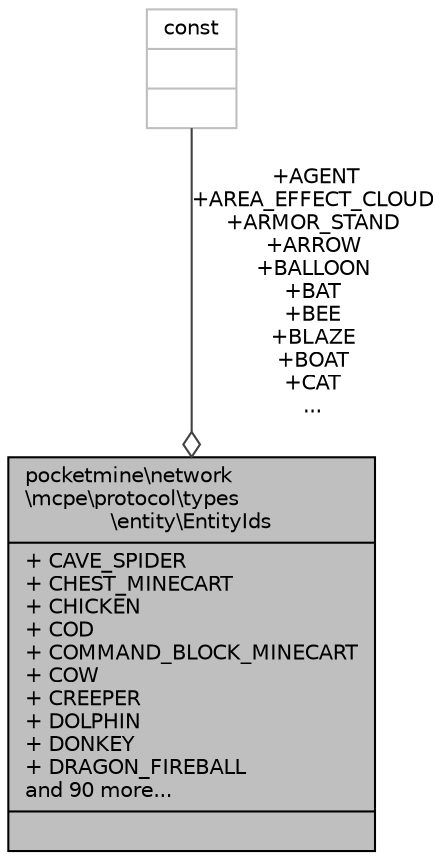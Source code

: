 digraph "pocketmine\network\mcpe\protocol\types\entity\EntityIds"
{
 // INTERACTIVE_SVG=YES
 // LATEX_PDF_SIZE
  edge [fontname="Helvetica",fontsize="10",labelfontname="Helvetica",labelfontsize="10"];
  node [fontname="Helvetica",fontsize="10",shape=record];
  Node1 [label="{pocketmine\\network\l\\mcpe\\protocol\\types\l\\entity\\EntityIds\n|+ CAVE_SPIDER\l+ CHEST_MINECART\l+ CHICKEN\l+ COD\l+ COMMAND_BLOCK_MINECART\l+ COW\l+ CREEPER\l+ DOLPHIN\l+ DONKEY\l+ DRAGON_FIREBALL\land 90 more...\l|}",height=0.2,width=0.4,color="black", fillcolor="grey75", style="filled", fontcolor="black",tooltip=" "];
  Node2 -> Node1 [color="grey25",fontsize="10",style="solid",label=" +AGENT\n+AREA_EFFECT_CLOUD\n+ARMOR_STAND\n+ARROW\n+BALLOON\n+BAT\n+BEE\n+BLAZE\n+BOAT\n+CAT\n..." ,arrowhead="odiamond",fontname="Helvetica"];
  Node2 [label="{const\n||}",height=0.2,width=0.4,color="grey75", fillcolor="white", style="filled",tooltip=" "];
}
